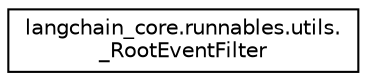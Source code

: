 digraph "Graphical Class Hierarchy"
{
 // LATEX_PDF_SIZE
  edge [fontname="Helvetica",fontsize="10",labelfontname="Helvetica",labelfontsize="10"];
  node [fontname="Helvetica",fontsize="10",shape=record];
  rankdir="LR";
  Node0 [label="langchain_core.runnables.utils.\l_RootEventFilter",height=0.2,width=0.4,color="black", fillcolor="white", style="filled",URL="$classlangchain__core_1_1runnables_1_1utils_1_1__RootEventFilter.html",tooltip=" "];
}
